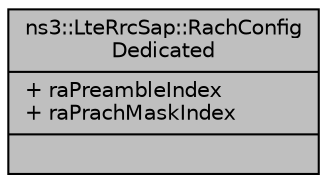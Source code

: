 digraph "ns3::LteRrcSap::RachConfigDedicated"
{
  edge [fontname="Helvetica",fontsize="10",labelfontname="Helvetica",labelfontsize="10"];
  node [fontname="Helvetica",fontsize="10",shape=record];
  Node1 [label="{ns3::LteRrcSap::RachConfig\lDedicated\n|+ raPreambleIndex\l+ raPrachMaskIndex\l|}",height=0.2,width=0.4,color="black", fillcolor="grey75", style="filled", fontcolor="black"];
}
